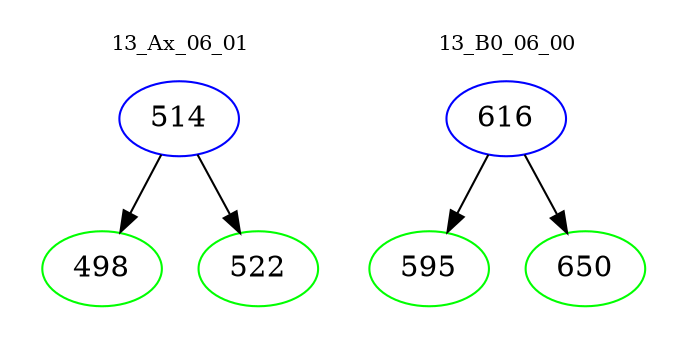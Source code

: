 digraph{
subgraph cluster_0 {
color = white
label = "13_Ax_06_01";
fontsize=10;
T0_514 [label="514", color="blue"]
T0_514 -> T0_498 [color="black"]
T0_498 [label="498", color="green"]
T0_514 -> T0_522 [color="black"]
T0_522 [label="522", color="green"]
}
subgraph cluster_1 {
color = white
label = "13_B0_06_00";
fontsize=10;
T1_616 [label="616", color="blue"]
T1_616 -> T1_595 [color="black"]
T1_595 [label="595", color="green"]
T1_616 -> T1_650 [color="black"]
T1_650 [label="650", color="green"]
}
}
